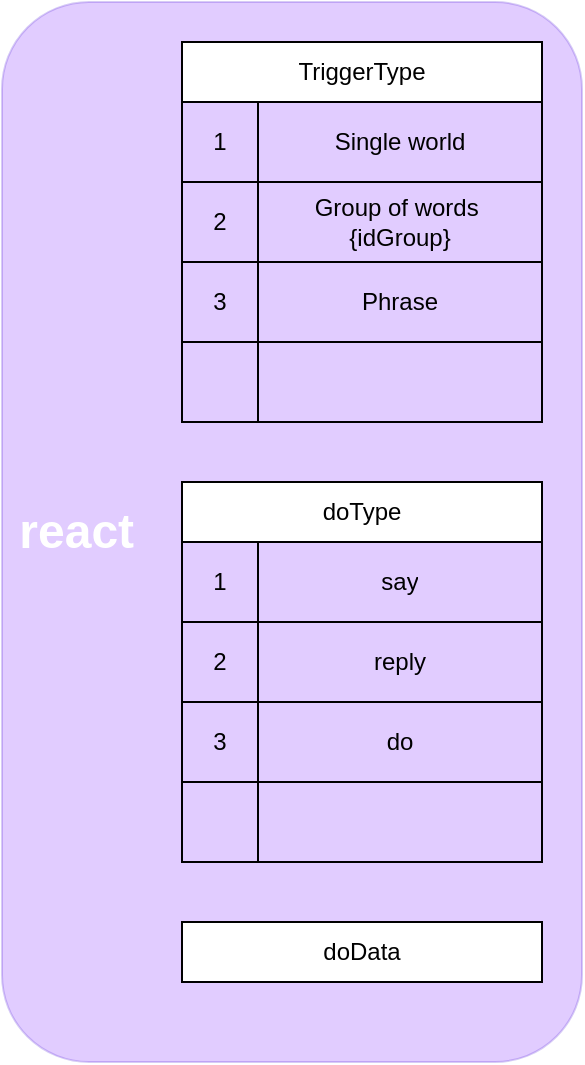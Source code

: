 <mxfile>
    <diagram id="sjmyAm8bvCvAo-loPEnB" name="Page-1">
        <mxGraphModel dx="623" dy="520" grid="1" gridSize="10" guides="1" tooltips="1" connect="1" arrows="1" fold="1" page="1" pageScale="1" pageWidth="850" pageHeight="1100" math="0" shadow="0">
            <root>
                <mxCell id="0"/>
                <mxCell id="1" parent="0"/>
                <mxCell id="2" value="&lt;h1&gt;&amp;nbsp;react&lt;/h1&gt;" style="whiteSpace=wrap;html=1;align=left;shadow=0;fillColor=#6a00ff;strokeColor=#3700CC;rounded=1;imageVerticalAlign=middle;fontColor=#ffffff;opacity=20;glass=0;" vertex="1" parent="1">
                    <mxGeometry x="10" y="20" width="290" height="530" as="geometry"/>
                </mxCell>
                <mxCell id="3" value="TriggerType" style="whiteSpace=wrap;html=1;" vertex="1" parent="1">
                    <mxGeometry x="100" y="40" width="180" height="30" as="geometry"/>
                </mxCell>
                <mxCell id="4" value="" style="shape=table;startSize=0;container=1;collapsible=0;childLayout=tableLayout;rounded=0;shadow=0;strokeColor=default;fillColor=none;" vertex="1" parent="1">
                    <mxGeometry x="100" y="70" width="180" height="160" as="geometry"/>
                </mxCell>
                <mxCell id="5" value="" style="shape=tableRow;horizontal=0;startSize=0;swimlaneHead=0;swimlaneBody=0;top=0;left=0;bottom=0;right=0;collapsible=0;dropTarget=0;fillColor=none;points=[[0,0.5],[1,0.5]];portConstraint=eastwest;rounded=0;shadow=0;strokeColor=default;" vertex="1" parent="4">
                    <mxGeometry width="180" height="40" as="geometry"/>
                </mxCell>
                <mxCell id="6" value="1" style="shape=partialRectangle;html=1;whiteSpace=wrap;connectable=0;overflow=hidden;fillColor=none;top=0;left=0;bottom=0;right=0;pointerEvents=1;rounded=0;shadow=0;strokeColor=default;" vertex="1" parent="5">
                    <mxGeometry width="38" height="40" as="geometry">
                        <mxRectangle width="38" height="40" as="alternateBounds"/>
                    </mxGeometry>
                </mxCell>
                <mxCell id="7" value="Single world" style="shape=partialRectangle;html=1;whiteSpace=wrap;connectable=0;overflow=hidden;fillColor=none;top=0;left=0;bottom=0;right=0;pointerEvents=1;rounded=0;shadow=0;strokeColor=default;" vertex="1" parent="5">
                    <mxGeometry x="38" width="142" height="40" as="geometry">
                        <mxRectangle width="142" height="40" as="alternateBounds"/>
                    </mxGeometry>
                </mxCell>
                <mxCell id="8" value="" style="shape=tableRow;horizontal=0;startSize=0;swimlaneHead=0;swimlaneBody=0;top=0;left=0;bottom=0;right=0;collapsible=0;dropTarget=0;fillColor=none;points=[[0,0.5],[1,0.5]];portConstraint=eastwest;rounded=0;shadow=0;strokeColor=default;" vertex="1" parent="4">
                    <mxGeometry y="40" width="180" height="40" as="geometry"/>
                </mxCell>
                <mxCell id="9" value="2" style="shape=partialRectangle;html=1;whiteSpace=wrap;connectable=0;overflow=hidden;fillColor=none;top=0;left=0;bottom=0;right=0;pointerEvents=1;rounded=0;shadow=0;strokeColor=default;" vertex="1" parent="8">
                    <mxGeometry width="38" height="40" as="geometry">
                        <mxRectangle width="38" height="40" as="alternateBounds"/>
                    </mxGeometry>
                </mxCell>
                <mxCell id="10" value="Group of words&amp;nbsp;&lt;br&gt;{idGroup}" style="shape=partialRectangle;html=1;whiteSpace=wrap;connectable=0;overflow=hidden;fillColor=none;top=0;left=0;bottom=0;right=0;pointerEvents=1;rounded=0;shadow=0;strokeColor=default;" vertex="1" parent="8">
                    <mxGeometry x="38" width="142" height="40" as="geometry">
                        <mxRectangle width="142" height="40" as="alternateBounds"/>
                    </mxGeometry>
                </mxCell>
                <mxCell id="11" value="" style="shape=tableRow;horizontal=0;startSize=0;swimlaneHead=0;swimlaneBody=0;top=0;left=0;bottom=0;right=0;collapsible=0;dropTarget=0;fillColor=none;points=[[0,0.5],[1,0.5]];portConstraint=eastwest;rounded=0;shadow=0;strokeColor=default;" vertex="1" parent="4">
                    <mxGeometry y="80" width="180" height="40" as="geometry"/>
                </mxCell>
                <mxCell id="12" value="3" style="shape=partialRectangle;html=1;whiteSpace=wrap;connectable=0;overflow=hidden;fillColor=none;top=0;left=0;bottom=0;right=0;pointerEvents=1;rounded=0;shadow=0;strokeColor=default;" vertex="1" parent="11">
                    <mxGeometry width="38" height="40" as="geometry">
                        <mxRectangle width="38" height="40" as="alternateBounds"/>
                    </mxGeometry>
                </mxCell>
                <mxCell id="13" value="Phrase" style="shape=partialRectangle;html=1;whiteSpace=wrap;connectable=0;overflow=hidden;fillColor=none;top=0;left=0;bottom=0;right=0;pointerEvents=1;rounded=0;shadow=0;strokeColor=default;" vertex="1" parent="11">
                    <mxGeometry x="38" width="142" height="40" as="geometry">
                        <mxRectangle width="142" height="40" as="alternateBounds"/>
                    </mxGeometry>
                </mxCell>
                <mxCell id="14" value="" style="shape=tableRow;horizontal=0;startSize=0;swimlaneHead=0;swimlaneBody=0;top=0;left=0;bottom=0;right=0;collapsible=0;dropTarget=0;fillColor=none;points=[[0,0.5],[1,0.5]];portConstraint=eastwest;rounded=0;shadow=0;strokeColor=default;" vertex="1" parent="4">
                    <mxGeometry y="120" width="180" height="40" as="geometry"/>
                </mxCell>
                <mxCell id="15" value="" style="shape=partialRectangle;html=1;whiteSpace=wrap;connectable=0;overflow=hidden;fillColor=none;top=0;left=0;bottom=0;right=0;pointerEvents=1;rounded=0;shadow=0;strokeColor=default;" vertex="1" parent="14">
                    <mxGeometry width="38" height="40" as="geometry">
                        <mxRectangle width="38" height="40" as="alternateBounds"/>
                    </mxGeometry>
                </mxCell>
                <mxCell id="16" value="" style="shape=partialRectangle;html=1;whiteSpace=wrap;connectable=0;overflow=hidden;fillColor=none;top=0;left=0;bottom=0;right=0;pointerEvents=1;rounded=0;shadow=0;strokeColor=default;" vertex="1" parent="14">
                    <mxGeometry x="38" width="142" height="40" as="geometry">
                        <mxRectangle width="142" height="40" as="alternateBounds"/>
                    </mxGeometry>
                </mxCell>
                <mxCell id="18" value="doType" style="whiteSpace=wrap;html=1;" vertex="1" parent="1">
                    <mxGeometry x="100" y="260" width="180" height="30" as="geometry"/>
                </mxCell>
                <mxCell id="19" value="" style="shape=table;startSize=0;container=1;collapsible=0;childLayout=tableLayout;rounded=0;shadow=0;strokeColor=default;fillColor=none;" vertex="1" parent="1">
                    <mxGeometry x="100" y="290" width="180" height="160" as="geometry"/>
                </mxCell>
                <mxCell id="20" value="" style="shape=tableRow;horizontal=0;startSize=0;swimlaneHead=0;swimlaneBody=0;top=0;left=0;bottom=0;right=0;collapsible=0;dropTarget=0;fillColor=none;points=[[0,0.5],[1,0.5]];portConstraint=eastwest;rounded=0;shadow=0;strokeColor=default;" vertex="1" parent="19">
                    <mxGeometry width="180" height="40" as="geometry"/>
                </mxCell>
                <mxCell id="21" value="1" style="shape=partialRectangle;html=1;whiteSpace=wrap;connectable=0;overflow=hidden;fillColor=none;top=0;left=0;bottom=0;right=0;pointerEvents=1;rounded=0;shadow=0;strokeColor=default;" vertex="1" parent="20">
                    <mxGeometry width="38" height="40" as="geometry">
                        <mxRectangle width="38" height="40" as="alternateBounds"/>
                    </mxGeometry>
                </mxCell>
                <mxCell id="22" value="say" style="shape=partialRectangle;html=1;whiteSpace=wrap;connectable=0;overflow=hidden;fillColor=none;top=0;left=0;bottom=0;right=0;pointerEvents=1;rounded=0;shadow=0;strokeColor=default;" vertex="1" parent="20">
                    <mxGeometry x="38" width="142" height="40" as="geometry">
                        <mxRectangle width="142" height="40" as="alternateBounds"/>
                    </mxGeometry>
                </mxCell>
                <mxCell id="23" value="" style="shape=tableRow;horizontal=0;startSize=0;swimlaneHead=0;swimlaneBody=0;top=0;left=0;bottom=0;right=0;collapsible=0;dropTarget=0;fillColor=none;points=[[0,0.5],[1,0.5]];portConstraint=eastwest;rounded=0;shadow=0;strokeColor=default;" vertex="1" parent="19">
                    <mxGeometry y="40" width="180" height="40" as="geometry"/>
                </mxCell>
                <mxCell id="24" value="2" style="shape=partialRectangle;html=1;whiteSpace=wrap;connectable=0;overflow=hidden;fillColor=none;top=0;left=0;bottom=0;right=0;pointerEvents=1;rounded=0;shadow=0;strokeColor=default;" vertex="1" parent="23">
                    <mxGeometry width="38" height="40" as="geometry">
                        <mxRectangle width="38" height="40" as="alternateBounds"/>
                    </mxGeometry>
                </mxCell>
                <mxCell id="25" value="reply" style="shape=partialRectangle;html=1;whiteSpace=wrap;connectable=0;overflow=hidden;fillColor=none;top=0;left=0;bottom=0;right=0;pointerEvents=1;rounded=0;shadow=0;strokeColor=default;" vertex="1" parent="23">
                    <mxGeometry x="38" width="142" height="40" as="geometry">
                        <mxRectangle width="142" height="40" as="alternateBounds"/>
                    </mxGeometry>
                </mxCell>
                <mxCell id="26" value="" style="shape=tableRow;horizontal=0;startSize=0;swimlaneHead=0;swimlaneBody=0;top=0;left=0;bottom=0;right=0;collapsible=0;dropTarget=0;fillColor=none;points=[[0,0.5],[1,0.5]];portConstraint=eastwest;rounded=0;shadow=0;strokeColor=default;" vertex="1" parent="19">
                    <mxGeometry y="80" width="180" height="40" as="geometry"/>
                </mxCell>
                <mxCell id="27" value="3" style="shape=partialRectangle;html=1;whiteSpace=wrap;connectable=0;overflow=hidden;fillColor=none;top=0;left=0;bottom=0;right=0;pointerEvents=1;rounded=0;shadow=0;strokeColor=default;" vertex="1" parent="26">
                    <mxGeometry width="38" height="40" as="geometry">
                        <mxRectangle width="38" height="40" as="alternateBounds"/>
                    </mxGeometry>
                </mxCell>
                <mxCell id="28" value="do" style="shape=partialRectangle;html=1;whiteSpace=wrap;connectable=0;overflow=hidden;fillColor=none;top=0;left=0;bottom=0;right=0;pointerEvents=1;rounded=0;shadow=0;strokeColor=default;" vertex="1" parent="26">
                    <mxGeometry x="38" width="142" height="40" as="geometry">
                        <mxRectangle width="142" height="40" as="alternateBounds"/>
                    </mxGeometry>
                </mxCell>
                <mxCell id="29" value="" style="shape=tableRow;horizontal=0;startSize=0;swimlaneHead=0;swimlaneBody=0;top=0;left=0;bottom=0;right=0;collapsible=0;dropTarget=0;fillColor=none;points=[[0,0.5],[1,0.5]];portConstraint=eastwest;rounded=0;shadow=0;strokeColor=default;" vertex="1" parent="19">
                    <mxGeometry y="120" width="180" height="40" as="geometry"/>
                </mxCell>
                <mxCell id="30" value="" style="shape=partialRectangle;html=1;whiteSpace=wrap;connectable=0;overflow=hidden;fillColor=none;top=0;left=0;bottom=0;right=0;pointerEvents=1;rounded=0;shadow=0;strokeColor=default;" vertex="1" parent="29">
                    <mxGeometry width="38" height="40" as="geometry">
                        <mxRectangle width="38" height="40" as="alternateBounds"/>
                    </mxGeometry>
                </mxCell>
                <mxCell id="31" value="" style="shape=partialRectangle;html=1;whiteSpace=wrap;connectable=0;overflow=hidden;fillColor=none;top=0;left=0;bottom=0;right=0;pointerEvents=1;rounded=0;shadow=0;strokeColor=default;" vertex="1" parent="29">
                    <mxGeometry x="38" width="142" height="40" as="geometry">
                        <mxRectangle width="142" height="40" as="alternateBounds"/>
                    </mxGeometry>
                </mxCell>
                <mxCell id="33" value="doData" style="whiteSpace=wrap;html=1;" vertex="1" parent="1">
                    <mxGeometry x="100" y="480" width="180" height="30" as="geometry"/>
                </mxCell>
            </root>
        </mxGraphModel>
    </diagram>
</mxfile>